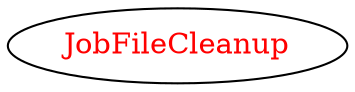 digraph dependencyGraph {
 concentrate=true;
 ranksep="2.0";
 rankdir="LR"; 
 splines="ortho";
"JobFileCleanup" [fontcolor="red"];
}